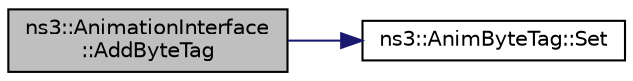 digraph "ns3::AnimationInterface::AddByteTag"
{
 // LATEX_PDF_SIZE
  edge [fontname="Helvetica",fontsize="10",labelfontname="Helvetica",labelfontsize="10"];
  node [fontname="Helvetica",fontsize="10",shape=record];
  rankdir="LR";
  Node1 [label="ns3::AnimationInterface\l::AddByteTag",height=0.2,width=0.4,color="black", fillcolor="grey75", style="filled", fontcolor="black",tooltip="Add byte tag function."];
  Node1 -> Node2 [color="midnightblue",fontsize="10",style="solid",fontname="Helvetica"];
  Node2 [label="ns3::AnimByteTag::Set",height=0.2,width=0.4,color="black", fillcolor="white", style="filled",URL="$classns3_1_1_anim_byte_tag.html#afb5fab6b187bb5be5bb56f10e3baa946",tooltip="Set global Uid in tag."];
}
